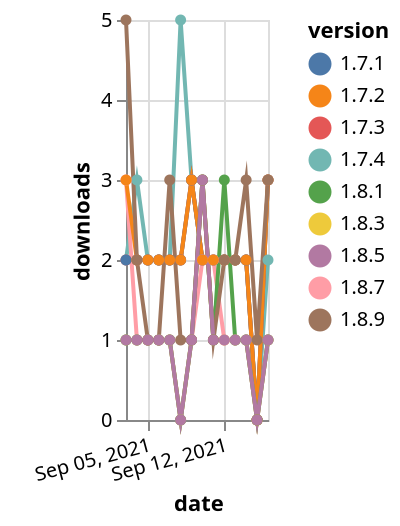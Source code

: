 {"$schema": "https://vega.github.io/schema/vega-lite/v5.json", "description": "A simple bar chart with embedded data.", "data": {"values": [{"date": "2021-09-03", "total": 1491, "delta": 2, "version": "1.7.4"}, {"date": "2021-09-04", "total": 1494, "delta": 3, "version": "1.7.4"}, {"date": "2021-09-05", "total": 1496, "delta": 2, "version": "1.7.4"}, {"date": "2021-09-06", "total": 1498, "delta": 2, "version": "1.7.4"}, {"date": "2021-09-07", "total": 1500, "delta": 2, "version": "1.7.4"}, {"date": "2021-09-08", "total": 1505, "delta": 5, "version": "1.7.4"}, {"date": "2021-09-09", "total": 1508, "delta": 3, "version": "1.7.4"}, {"date": "2021-09-10", "total": 1510, "delta": 2, "version": "1.7.4"}, {"date": "2021-09-11", "total": 1512, "delta": 2, "version": "1.7.4"}, {"date": "2021-09-12", "total": 1514, "delta": 2, "version": "1.7.4"}, {"date": "2021-09-13", "total": 1516, "delta": 2, "version": "1.7.4"}, {"date": "2021-09-14", "total": 1518, "delta": 2, "version": "1.7.4"}, {"date": "2021-09-15", "total": 1518, "delta": 0, "version": "1.7.4"}, {"date": "2021-09-16", "total": 1520, "delta": 2, "version": "1.7.4"}, {"date": "2021-09-03", "total": 1184, "delta": 2, "version": "1.7.3"}, {"date": "2021-09-04", "total": 1186, "delta": 2, "version": "1.7.3"}, {"date": "2021-09-05", "total": 1188, "delta": 2, "version": "1.7.3"}, {"date": "2021-09-06", "total": 1190, "delta": 2, "version": "1.7.3"}, {"date": "2021-09-07", "total": 1192, "delta": 2, "version": "1.7.3"}, {"date": "2021-09-08", "total": 1194, "delta": 2, "version": "1.7.3"}, {"date": "2021-09-09", "total": 1197, "delta": 3, "version": "1.7.3"}, {"date": "2021-09-10", "total": 1199, "delta": 2, "version": "1.7.3"}, {"date": "2021-09-11", "total": 1201, "delta": 2, "version": "1.7.3"}, {"date": "2021-09-12", "total": 1203, "delta": 2, "version": "1.7.3"}, {"date": "2021-09-13", "total": 1205, "delta": 2, "version": "1.7.3"}, {"date": "2021-09-14", "total": 1207, "delta": 2, "version": "1.7.3"}, {"date": "2021-09-15", "total": 1207, "delta": 0, "version": "1.7.3"}, {"date": "2021-09-16", "total": 1210, "delta": 3, "version": "1.7.3"}, {"date": "2021-09-03", "total": 243, "delta": 1, "version": "1.8.3"}, {"date": "2021-09-04", "total": 244, "delta": 1, "version": "1.8.3"}, {"date": "2021-09-05", "total": 245, "delta": 1, "version": "1.8.3"}, {"date": "2021-09-06", "total": 246, "delta": 1, "version": "1.8.3"}, {"date": "2021-09-07", "total": 247, "delta": 1, "version": "1.8.3"}, {"date": "2021-09-08", "total": 247, "delta": 0, "version": "1.8.3"}, {"date": "2021-09-09", "total": 248, "delta": 1, "version": "1.8.3"}, {"date": "2021-09-10", "total": 251, "delta": 3, "version": "1.8.3"}, {"date": "2021-09-11", "total": 252, "delta": 1, "version": "1.8.3"}, {"date": "2021-09-12", "total": 253, "delta": 1, "version": "1.8.3"}, {"date": "2021-09-13", "total": 254, "delta": 1, "version": "1.8.3"}, {"date": "2021-09-14", "total": 255, "delta": 1, "version": "1.8.3"}, {"date": "2021-09-15", "total": 255, "delta": 0, "version": "1.8.3"}, {"date": "2021-09-16", "total": 256, "delta": 1, "version": "1.8.3"}, {"date": "2021-09-03", "total": 1457, "delta": 2, "version": "1.7.1"}, {"date": "2021-09-04", "total": 1459, "delta": 2, "version": "1.7.1"}, {"date": "2021-09-05", "total": 1461, "delta": 2, "version": "1.7.1"}, {"date": "2021-09-06", "total": 1463, "delta": 2, "version": "1.7.1"}, {"date": "2021-09-07", "total": 1465, "delta": 2, "version": "1.7.1"}, {"date": "2021-09-08", "total": 1467, "delta": 2, "version": "1.7.1"}, {"date": "2021-09-09", "total": 1470, "delta": 3, "version": "1.7.1"}, {"date": "2021-09-10", "total": 1472, "delta": 2, "version": "1.7.1"}, {"date": "2021-09-11", "total": 1474, "delta": 2, "version": "1.7.1"}, {"date": "2021-09-12", "total": 1476, "delta": 2, "version": "1.7.1"}, {"date": "2021-09-13", "total": 1478, "delta": 2, "version": "1.7.1"}, {"date": "2021-09-14", "total": 1480, "delta": 2, "version": "1.7.1"}, {"date": "2021-09-15", "total": 1480, "delta": 0, "version": "1.7.1"}, {"date": "2021-09-16", "total": 1483, "delta": 3, "version": "1.7.1"}, {"date": "2021-09-03", "total": 333, "delta": 3, "version": "1.8.7"}, {"date": "2021-09-04", "total": 334, "delta": 1, "version": "1.8.7"}, {"date": "2021-09-05", "total": 335, "delta": 1, "version": "1.8.7"}, {"date": "2021-09-06", "total": 336, "delta": 1, "version": "1.8.7"}, {"date": "2021-09-07", "total": 337, "delta": 1, "version": "1.8.7"}, {"date": "2021-09-08", "total": 337, "delta": 0, "version": "1.8.7"}, {"date": "2021-09-09", "total": 338, "delta": 1, "version": "1.8.7"}, {"date": "2021-09-10", "total": 340, "delta": 2, "version": "1.8.7"}, {"date": "2021-09-11", "total": 342, "delta": 2, "version": "1.8.7"}, {"date": "2021-09-12", "total": 343, "delta": 1, "version": "1.8.7"}, {"date": "2021-09-13", "total": 344, "delta": 1, "version": "1.8.7"}, {"date": "2021-09-14", "total": 345, "delta": 1, "version": "1.8.7"}, {"date": "2021-09-15", "total": 345, "delta": 0, "version": "1.8.7"}, {"date": "2021-09-16", "total": 346, "delta": 1, "version": "1.8.7"}, {"date": "2021-09-03", "total": 1684, "delta": 3, "version": "1.7.2"}, {"date": "2021-09-04", "total": 1686, "delta": 2, "version": "1.7.2"}, {"date": "2021-09-05", "total": 1688, "delta": 2, "version": "1.7.2"}, {"date": "2021-09-06", "total": 1690, "delta": 2, "version": "1.7.2"}, {"date": "2021-09-07", "total": 1692, "delta": 2, "version": "1.7.2"}, {"date": "2021-09-08", "total": 1694, "delta": 2, "version": "1.7.2"}, {"date": "2021-09-09", "total": 1697, "delta": 3, "version": "1.7.2"}, {"date": "2021-09-10", "total": 1699, "delta": 2, "version": "1.7.2"}, {"date": "2021-09-11", "total": 1701, "delta": 2, "version": "1.7.2"}, {"date": "2021-09-12", "total": 1703, "delta": 2, "version": "1.7.2"}, {"date": "2021-09-13", "total": 1705, "delta": 2, "version": "1.7.2"}, {"date": "2021-09-14", "total": 1707, "delta": 2, "version": "1.7.2"}, {"date": "2021-09-15", "total": 1707, "delta": 0, "version": "1.7.2"}, {"date": "2021-09-16", "total": 1710, "delta": 3, "version": "1.7.2"}, {"date": "2021-09-03", "total": 360, "delta": 1, "version": "1.8.1"}, {"date": "2021-09-04", "total": 361, "delta": 1, "version": "1.8.1"}, {"date": "2021-09-05", "total": 362, "delta": 1, "version": "1.8.1"}, {"date": "2021-09-06", "total": 363, "delta": 1, "version": "1.8.1"}, {"date": "2021-09-07", "total": 364, "delta": 1, "version": "1.8.1"}, {"date": "2021-09-08", "total": 364, "delta": 0, "version": "1.8.1"}, {"date": "2021-09-09", "total": 365, "delta": 1, "version": "1.8.1"}, {"date": "2021-09-10", "total": 368, "delta": 3, "version": "1.8.1"}, {"date": "2021-09-11", "total": 369, "delta": 1, "version": "1.8.1"}, {"date": "2021-09-12", "total": 372, "delta": 3, "version": "1.8.1"}, {"date": "2021-09-13", "total": 373, "delta": 1, "version": "1.8.1"}, {"date": "2021-09-14", "total": 374, "delta": 1, "version": "1.8.1"}, {"date": "2021-09-15", "total": 374, "delta": 0, "version": "1.8.1"}, {"date": "2021-09-16", "total": 375, "delta": 1, "version": "1.8.1"}, {"date": "2021-09-03", "total": 41, "delta": 5, "version": "1.8.9"}, {"date": "2021-09-04", "total": 43, "delta": 2, "version": "1.8.9"}, {"date": "2021-09-05", "total": 44, "delta": 1, "version": "1.8.9"}, {"date": "2021-09-06", "total": 45, "delta": 1, "version": "1.8.9"}, {"date": "2021-09-07", "total": 48, "delta": 3, "version": "1.8.9"}, {"date": "2021-09-08", "total": 49, "delta": 1, "version": "1.8.9"}, {"date": "2021-09-09", "total": 50, "delta": 1, "version": "1.8.9"}, {"date": "2021-09-10", "total": 53, "delta": 3, "version": "1.8.9"}, {"date": "2021-09-11", "total": 54, "delta": 1, "version": "1.8.9"}, {"date": "2021-09-12", "total": 56, "delta": 2, "version": "1.8.9"}, {"date": "2021-09-13", "total": 58, "delta": 2, "version": "1.8.9"}, {"date": "2021-09-14", "total": 61, "delta": 3, "version": "1.8.9"}, {"date": "2021-09-15", "total": 62, "delta": 1, "version": "1.8.9"}, {"date": "2021-09-16", "total": 65, "delta": 3, "version": "1.8.9"}, {"date": "2021-09-03", "total": 215, "delta": 1, "version": "1.8.5"}, {"date": "2021-09-04", "total": 216, "delta": 1, "version": "1.8.5"}, {"date": "2021-09-05", "total": 217, "delta": 1, "version": "1.8.5"}, {"date": "2021-09-06", "total": 218, "delta": 1, "version": "1.8.5"}, {"date": "2021-09-07", "total": 219, "delta": 1, "version": "1.8.5"}, {"date": "2021-09-08", "total": 219, "delta": 0, "version": "1.8.5"}, {"date": "2021-09-09", "total": 220, "delta": 1, "version": "1.8.5"}, {"date": "2021-09-10", "total": 223, "delta": 3, "version": "1.8.5"}, {"date": "2021-09-11", "total": 224, "delta": 1, "version": "1.8.5"}, {"date": "2021-09-12", "total": 225, "delta": 1, "version": "1.8.5"}, {"date": "2021-09-13", "total": 226, "delta": 1, "version": "1.8.5"}, {"date": "2021-09-14", "total": 227, "delta": 1, "version": "1.8.5"}, {"date": "2021-09-15", "total": 227, "delta": 0, "version": "1.8.5"}, {"date": "2021-09-16", "total": 228, "delta": 1, "version": "1.8.5"}]}, "width": "container", "mark": {"type": "line", "point": {"filled": true}}, "encoding": {"x": {"field": "date", "type": "temporal", "timeUnit": "yearmonthdate", "title": "date", "axis": {"labelAngle": -15}}, "y": {"field": "delta", "type": "quantitative", "title": "downloads"}, "color": {"field": "version", "type": "nominal"}, "tooltip": {"field": "delta"}}}